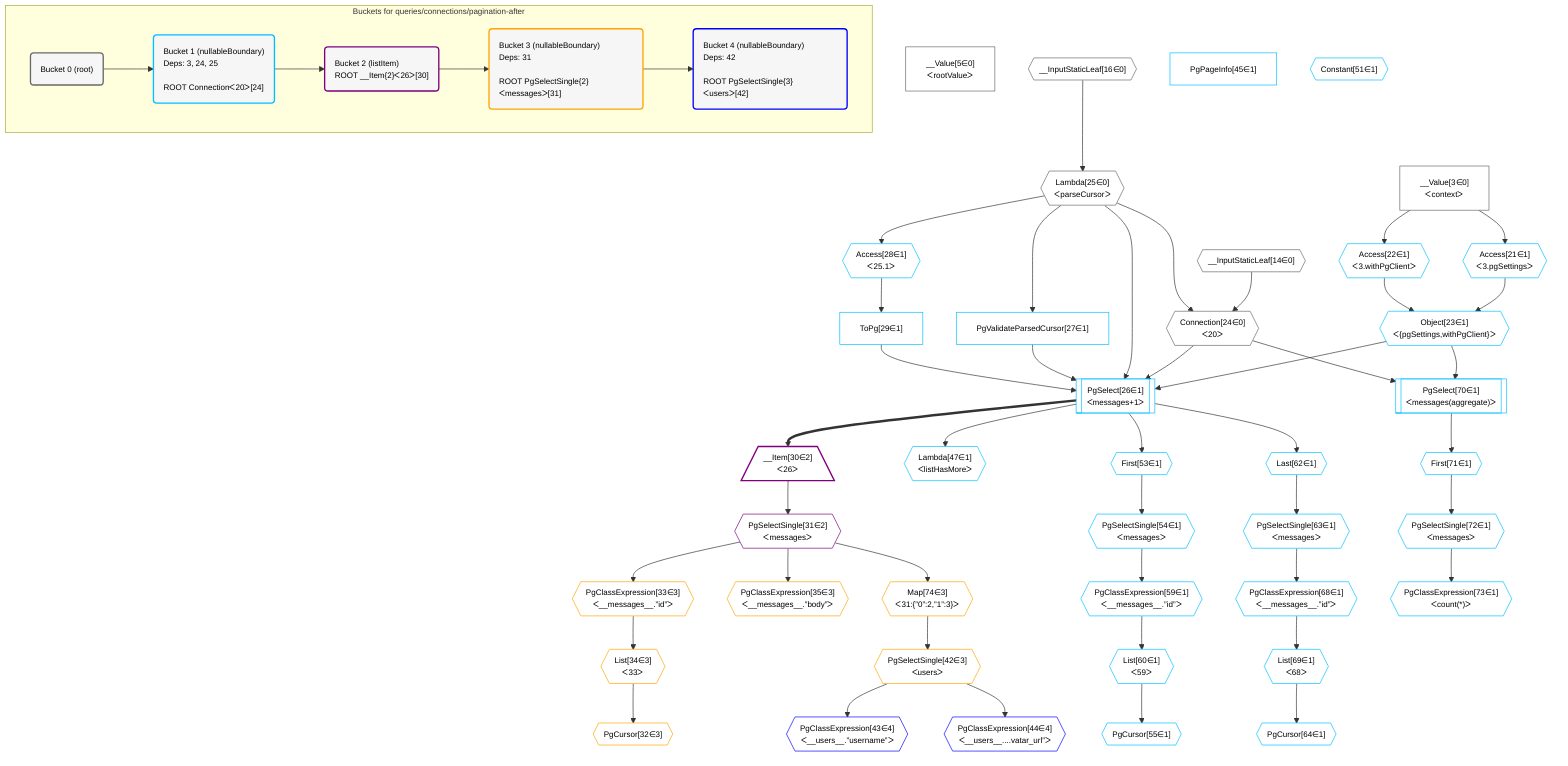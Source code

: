 %%{init: {'themeVariables': { 'fontSize': '12px'}}}%%
graph TD
    classDef path fill:#eee,stroke:#000,color:#000
    classDef plan fill:#fff,stroke-width:1px,color:#000
    classDef itemplan fill:#fff,stroke-width:2px,color:#000
    classDef unbatchedplan fill:#dff,stroke-width:1px,color:#000
    classDef sideeffectplan fill:#fcc,stroke-width:2px,color:#000
    classDef bucket fill:#f6f6f6,color:#000,stroke-width:2px,text-align:left


    %% define steps
    __Value3["__Value[3∈0]<br />ᐸcontextᐳ"]:::plan
    __Value5["__Value[5∈0]<br />ᐸrootValueᐳ"]:::plan
    __InputStaticLeaf14{{"__InputStaticLeaf[14∈0]"}}:::plan
    __InputStaticLeaf16{{"__InputStaticLeaf[16∈0]"}}:::plan
    Access21{{"Access[21∈1]<br />ᐸ3.pgSettingsᐳ"}}:::plan
    Access22{{"Access[22∈1]<br />ᐸ3.withPgClientᐳ"}}:::plan
    Object23{{"Object[23∈1]<br />ᐸ{pgSettings,withPgClient}ᐳ"}}:::plan
    Lambda25{{"Lambda[25∈0]<br />ᐸparseCursorᐳ"}}:::plan
    Connection24{{"Connection[24∈0]<br />ᐸ20ᐳ"}}:::plan
    PgValidateParsedCursor27["PgValidateParsedCursor[27∈1]"]:::plan
    Access28{{"Access[28∈1]<br />ᐸ25.1ᐳ"}}:::plan
    ToPg29["ToPg[29∈1]"]:::plan
    PgSelect26[["PgSelect[26∈1]<br />ᐸmessages+1ᐳ"]]:::plan
    __Item30[/"__Item[30∈2]<br />ᐸ26ᐳ"\]:::itemplan
    PgSelectSingle31{{"PgSelectSingle[31∈2]<br />ᐸmessagesᐳ"}}:::plan
    PgClassExpression33{{"PgClassExpression[33∈3]<br />ᐸ__messages__.”id”ᐳ"}}:::plan
    List34{{"List[34∈3]<br />ᐸ33ᐳ"}}:::plan
    PgCursor32{{"PgCursor[32∈3]"}}:::plan
    PgClassExpression35{{"PgClassExpression[35∈3]<br />ᐸ__messages__.”body”ᐳ"}}:::plan
    Map74{{"Map[74∈3]<br />ᐸ31:{”0”:2,”1”:3}ᐳ"}}:::plan
    PgSelectSingle42{{"PgSelectSingle[42∈3]<br />ᐸusersᐳ"}}:::plan
    PgClassExpression43{{"PgClassExpression[43∈4]<br />ᐸ__users__.”username”ᐳ"}}:::plan
    PgClassExpression44{{"PgClassExpression[44∈4]<br />ᐸ__users__....vatar_url”ᐳ"}}:::plan
    PgPageInfo45["PgPageInfo[45∈1]"]:::plan
    Lambda47{{"Lambda[47∈1]<br />ᐸlistHasMoreᐳ"}}:::plan
    Constant51{{"Constant[51∈1]"}}:::plan
    First53{{"First[53∈1]"}}:::plan
    PgSelectSingle54{{"PgSelectSingle[54∈1]<br />ᐸmessagesᐳ"}}:::plan
    PgClassExpression59{{"PgClassExpression[59∈1]<br />ᐸ__messages__.”id”ᐳ"}}:::plan
    List60{{"List[60∈1]<br />ᐸ59ᐳ"}}:::plan
    PgCursor55{{"PgCursor[55∈1]"}}:::plan
    Last62{{"Last[62∈1]"}}:::plan
    PgSelectSingle63{{"PgSelectSingle[63∈1]<br />ᐸmessagesᐳ"}}:::plan
    PgClassExpression68{{"PgClassExpression[68∈1]<br />ᐸ__messages__.”id”ᐳ"}}:::plan
    List69{{"List[69∈1]<br />ᐸ68ᐳ"}}:::plan
    PgCursor64{{"PgCursor[64∈1]"}}:::plan
    PgSelect70[["PgSelect[70∈1]<br />ᐸmessages(aggregate)ᐳ"]]:::plan
    First71{{"First[71∈1]"}}:::plan
    PgSelectSingle72{{"PgSelectSingle[72∈1]<br />ᐸmessagesᐳ"}}:::plan
    PgClassExpression73{{"PgClassExpression[73∈1]<br />ᐸcount(*)ᐳ"}}:::plan

    %% plan dependencies
    __Value3 --> Access21
    __Value3 --> Access22
    Access21 & Access22 --> Object23
    __InputStaticLeaf16 --> Lambda25
    __InputStaticLeaf14 & Lambda25 --> Connection24
    Lambda25 --> PgValidateParsedCursor27
    Lambda25 --> Access28
    Access28 --> ToPg29
    Object23 & Connection24 & Lambda25 & PgValidateParsedCursor27 & ToPg29 --> PgSelect26
    PgSelect26 ==> __Item30
    __Item30 --> PgSelectSingle31
    PgSelectSingle31 --> PgClassExpression33
    PgClassExpression33 --> List34
    List34 --> PgCursor32
    PgSelectSingle31 --> PgClassExpression35
    PgSelectSingle31 --> Map74
    Map74 --> PgSelectSingle42
    PgSelectSingle42 --> PgClassExpression43
    PgSelectSingle42 --> PgClassExpression44
    PgSelect26 --> Lambda47
    PgSelect26 --> First53
    First53 --> PgSelectSingle54
    PgSelectSingle54 --> PgClassExpression59
    PgClassExpression59 --> List60
    List60 --> PgCursor55
    PgSelect26 --> Last62
    Last62 --> PgSelectSingle63
    PgSelectSingle63 --> PgClassExpression68
    PgClassExpression68 --> List69
    List69 --> PgCursor64
    Object23 & Connection24 --> PgSelect70
    PgSelect70 --> First71
    First71 --> PgSelectSingle72
    PgSelectSingle72 --> PgClassExpression73

    subgraph "Buckets for queries/connections/pagination-after"
    Bucket0("Bucket 0 (root)"):::bucket
    classDef bucket0 stroke:#696969
    class Bucket0,__Value3,__Value5,__InputStaticLeaf14,__InputStaticLeaf16,Connection24,Lambda25 bucket0
    Bucket1("Bucket 1 (nullableBoundary)<br />Deps: 3, 24, 25<br /><br />ROOT Connectionᐸ20ᐳ[24]"):::bucket
    classDef bucket1 stroke:#00bfff
    class Bucket1,Access21,Access22,Object23,PgSelect26,PgValidateParsedCursor27,Access28,ToPg29,PgPageInfo45,Lambda47,Constant51,First53,PgSelectSingle54,PgCursor55,PgClassExpression59,List60,Last62,PgSelectSingle63,PgCursor64,PgClassExpression68,List69,PgSelect70,First71,PgSelectSingle72,PgClassExpression73 bucket1
    Bucket2("Bucket 2 (listItem)<br />ROOT __Item{2}ᐸ26ᐳ[30]"):::bucket
    classDef bucket2 stroke:#7f007f
    class Bucket2,__Item30,PgSelectSingle31 bucket2
    Bucket3("Bucket 3 (nullableBoundary)<br />Deps: 31<br /><br />ROOT PgSelectSingle{2}ᐸmessagesᐳ[31]"):::bucket
    classDef bucket3 stroke:#ffa500
    class Bucket3,PgCursor32,PgClassExpression33,List34,PgClassExpression35,PgSelectSingle42,Map74 bucket3
    Bucket4("Bucket 4 (nullableBoundary)<br />Deps: 42<br /><br />ROOT PgSelectSingle{3}ᐸusersᐳ[42]"):::bucket
    classDef bucket4 stroke:#0000ff
    class Bucket4,PgClassExpression43,PgClassExpression44 bucket4
    Bucket0 --> Bucket1
    Bucket1 --> Bucket2
    Bucket2 --> Bucket3
    Bucket3 --> Bucket4
    end